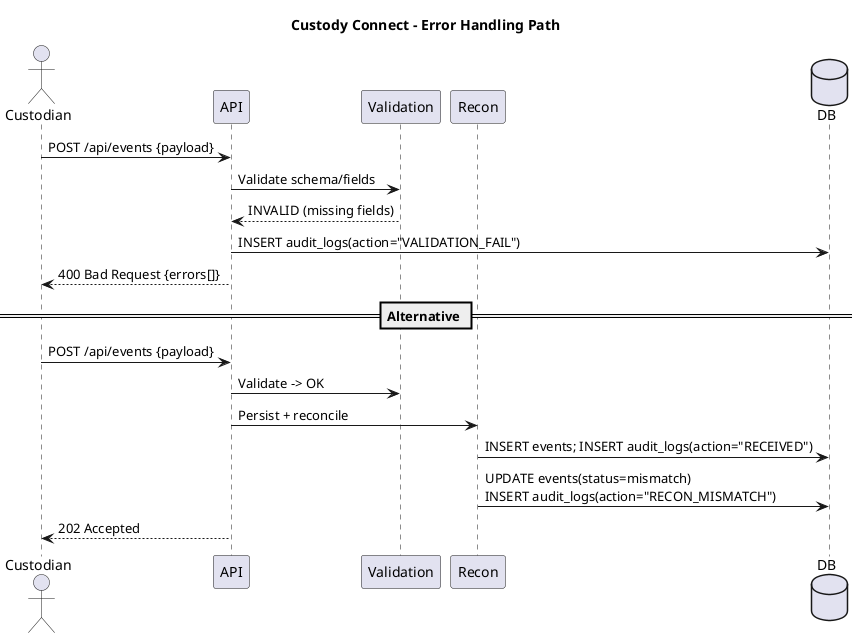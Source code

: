 @startuml
title Custody Connect - Error Handling Path

actor Custodian as C
participant API
participant Validation as V
participant Recon as R
database DB

C -> API : POST /api/events {payload}
API -> V : Validate schema/fields
V --> API : INVALID (missing fields)
API -> DB : INSERT audit_logs(action="VALIDATION_FAIL")
API --> C : 400 Bad Request {errors[]}

== Alternative ==
C -> API : POST /api/events {payload}
API -> V : Validate -> OK
API -> R : Persist + reconcile
R -> DB : INSERT events; INSERT audit_logs(action="RECEIVED")
R -> DB : UPDATE events(status=mismatch)\nINSERT audit_logs(action="RECON_MISMATCH")
API --> C : 202 Accepted

@enduml
